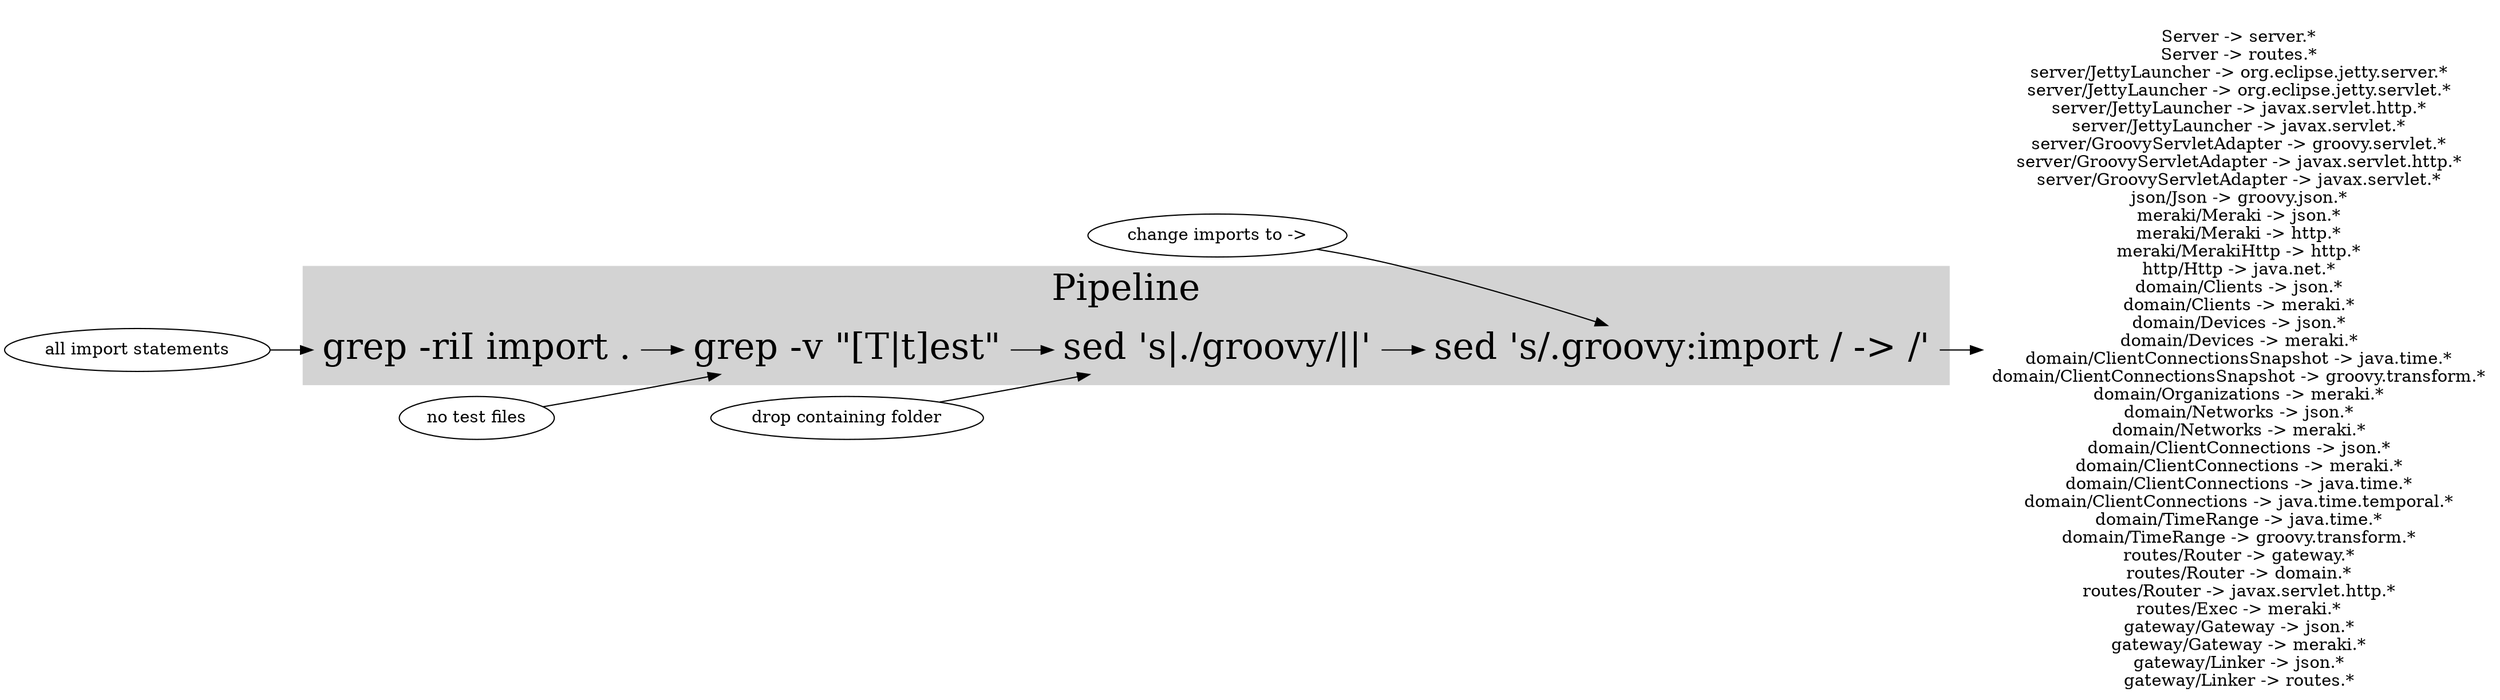 digraph G {
rankdir=LR
#grep -riI import . | grep -v "[T|t]est"  | sed 's|./groovy/||' | sed 's/.groovy:import / -> /'
subgraph cluster_1 {
label="Pipeline"
fontsize=30
style=filled
color=lightgray
imports -> no_tests -> no_folder -> arrow
}

imports  [fontsize=30 shape=none
label="grep -riI import ."
URL="https://explainshell.com/explain?cmd=grep+-riI+import+."]
no_tests [fontsize=30 shape=none label="grep -v \"[T|t]est\""]
no_folder[fontsize=30 shape=none label="sed 's|./groovy/||'"
URL="https://explainshell.com/explain?cmd=sed+%27s%7C.%2Fgroovy%2F%7C%7C%27"]
arrow    [fontsize=30 shape=none label="sed 's/.groovy:import / -> /'"]

"all import statements"  -> imports
"no test files"          -> no_tests
"drop containing folder" -> no_folder
"change imports to ->"   -> arrow

arrow -> all_imports

all_imports [
shape=none
label="
Server -> server.*
Server -> routes.*
server/JettyLauncher -> org.eclipse.jetty.server.*
server/JettyLauncher -> org.eclipse.jetty.servlet.*
server/JettyLauncher -> javax.servlet.http.*
server/JettyLauncher -> javax.servlet.*
server/GroovyServletAdapter -> groovy.servlet.*
server/GroovyServletAdapter -> javax.servlet.http.*
server/GroovyServletAdapter -> javax.servlet.*
json/Json -> groovy.json.*
meraki/Meraki -> json.*
meraki/Meraki -> http.*
meraki/MerakiHttp -> http.*
http/Http -> java.net.*
domain/Clients -> json.*
domain/Clients -> meraki.*
domain/Devices -> json.*
domain/Devices -> meraki.*
domain/ClientConnectionsSnapshot -> java.time.*
domain/ClientConnectionsSnapshot -> groovy.transform.*
domain/Organizations -> meraki.*
domain/Networks -> json.*
domain/Networks -> meraki.*
domain/ClientConnections -> json.*
domain/ClientConnections -> meraki.*
domain/ClientConnections -> java.time.*
domain/ClientConnections -> java.time.temporal.*
domain/TimeRange -> java.time.*
domain/TimeRange -> groovy.transform.*
routes/Router -> gateway.*
routes/Router -> domain.*
routes/Router -> javax.servlet.http.*
routes/Exec -> meraki.*
gateway/Gateway -> json.*
gateway/Gateway -> meraki.*
gateway/Linker -> json.*
gateway/Linker -> routes.*
"]
}
